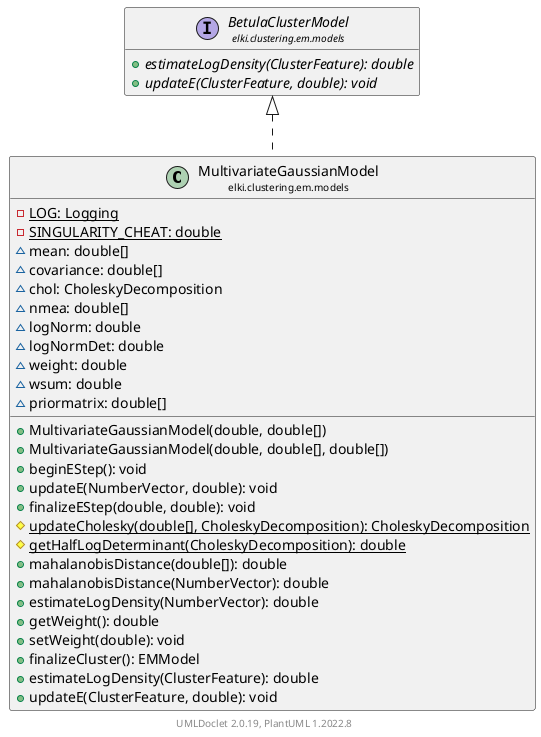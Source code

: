 @startuml
    remove .*\.(Instance|Par|Parameterizer|Factory)$
    set namespaceSeparator none
    hide empty fields
    hide empty methods

    class "<size:14>MultivariateGaussianModel\n<size:10>elki.clustering.em.models" as elki.clustering.em.models.MultivariateGaussianModel [[MultivariateGaussianModel.html]] {
        {static} -LOG: Logging
        {static} -SINGULARITY_CHEAT: double
        ~mean: double[]
        ~covariance: double[]
        ~chol: CholeskyDecomposition
        ~nmea: double[]
        ~logNorm: double
        ~logNormDet: double
        ~weight: double
        ~wsum: double
        ~priormatrix: double[]
        +MultivariateGaussianModel(double, double[])
        +MultivariateGaussianModel(double, double[], double[])
        +beginEStep(): void
        +updateE(NumberVector, double): void
        +finalizeEStep(double, double): void
        {static} #updateCholesky(double[], CholeskyDecomposition): CholeskyDecomposition
        {static} #getHalfLogDeterminant(CholeskyDecomposition): double
        +mahalanobisDistance(double[]): double
        +mahalanobisDistance(NumberVector): double
        +estimateLogDensity(NumberVector): double
        +getWeight(): double
        +setWeight(double): void
        +finalizeCluster(): EMModel
        +estimateLogDensity(ClusterFeature): double
        +updateE(ClusterFeature, double): void
    }

    interface "<size:14>BetulaClusterModel\n<size:10>elki.clustering.em.models" as elki.clustering.em.models.BetulaClusterModel [[BetulaClusterModel.html]] {
        {abstract} +estimateLogDensity(ClusterFeature): double
        {abstract} +updateE(ClusterFeature, double): void
    }

    elki.clustering.em.models.BetulaClusterModel <|.. elki.clustering.em.models.MultivariateGaussianModel

    center footer UMLDoclet 2.0.19, PlantUML 1.2022.8
@enduml
